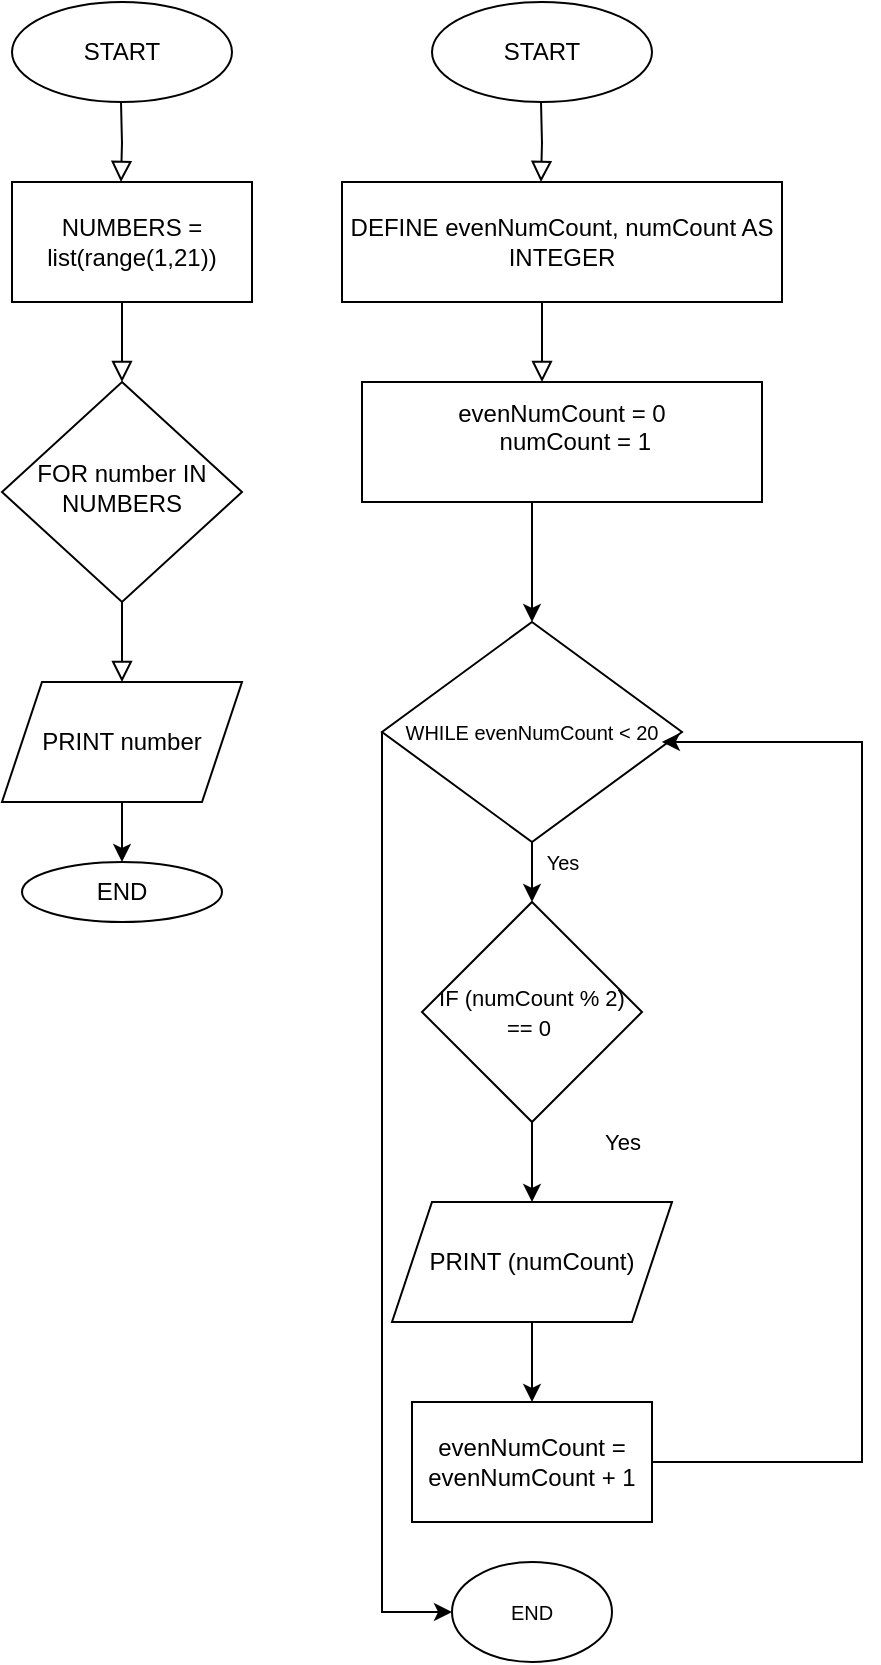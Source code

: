 <mxfile version="15.4.3" type="github">
  <diagram id="C5RBs43oDa-KdzZeNtuy" name="Page-1">
    <mxGraphModel dx="1186" dy="614" grid="1" gridSize="10" guides="1" tooltips="1" connect="1" arrows="1" fold="1" page="1" pageScale="1" pageWidth="827" pageHeight="1169" math="0" shadow="0">
      <root>
        <mxCell id="WIyWlLk6GJQsqaUBKTNV-0" />
        <mxCell id="WIyWlLk6GJQsqaUBKTNV-1" parent="WIyWlLk6GJQsqaUBKTNV-0" />
        <mxCell id="WIyWlLk6GJQsqaUBKTNV-4" value="" style="rounded=0;html=1;jettySize=auto;orthogonalLoop=1;fontSize=11;endArrow=block;endFill=0;endSize=8;strokeWidth=1;shadow=0;labelBackgroundColor=none;edgeStyle=orthogonalEdgeStyle;" parent="WIyWlLk6GJQsqaUBKTNV-1" target="WIyWlLk6GJQsqaUBKTNV-10" edge="1">
          <mxGeometry y="20" relative="1" as="geometry">
            <mxPoint as="offset" />
            <mxPoint x="220" y="250" as="sourcePoint" />
            <Array as="points">
              <mxPoint x="220" y="270" />
              <mxPoint x="220" y="270" />
            </Array>
          </mxGeometry>
        </mxCell>
        <mxCell id="WIyWlLk6GJQsqaUBKTNV-8" value="" style="rounded=0;html=1;jettySize=auto;orthogonalLoop=1;fontSize=11;endArrow=block;endFill=0;endSize=8;strokeWidth=1;shadow=0;labelBackgroundColor=none;edgeStyle=orthogonalEdgeStyle;" parent="WIyWlLk6GJQsqaUBKTNV-1" source="WIyWlLk6GJQsqaUBKTNV-10" target="79D5s0JLbDaJsejCbR-F-4" edge="1">
          <mxGeometry x="0.333" y="20" relative="1" as="geometry">
            <mxPoint as="offset" />
            <mxPoint x="220" y="520" as="targetPoint" />
          </mxGeometry>
        </mxCell>
        <mxCell id="WIyWlLk6GJQsqaUBKTNV-10" value="FOR number IN NUMBERS" style="rhombus;whiteSpace=wrap;html=1;shadow=0;fontFamily=Helvetica;fontSize=12;align=center;strokeWidth=1;spacing=6;spacingTop=-4;" parent="WIyWlLk6GJQsqaUBKTNV-1" vertex="1">
          <mxGeometry x="160" y="300" width="120" height="110" as="geometry" />
        </mxCell>
        <mxCell id="79D5s0JLbDaJsejCbR-F-0" value="START" style="ellipse;whiteSpace=wrap;html=1;" vertex="1" parent="WIyWlLk6GJQsqaUBKTNV-1">
          <mxGeometry x="165" y="110" width="110" height="50" as="geometry" />
        </mxCell>
        <mxCell id="79D5s0JLbDaJsejCbR-F-1" value="" style="rounded=0;html=1;jettySize=auto;orthogonalLoop=1;fontSize=11;endArrow=block;endFill=0;endSize=8;strokeWidth=1;shadow=0;labelBackgroundColor=none;edgeStyle=orthogonalEdgeStyle;" edge="1" parent="WIyWlLk6GJQsqaUBKTNV-1">
          <mxGeometry y="26" relative="1" as="geometry">
            <mxPoint as="offset" />
            <mxPoint x="219.5" y="160" as="sourcePoint" />
            <mxPoint x="219.5" y="200" as="targetPoint" />
          </mxGeometry>
        </mxCell>
        <mxCell id="79D5s0JLbDaJsejCbR-F-2" value="NUMBERS = list(range(1,21))" style="rounded=0;whiteSpace=wrap;html=1;" vertex="1" parent="WIyWlLk6GJQsqaUBKTNV-1">
          <mxGeometry x="165" y="200" width="120" height="60" as="geometry" />
        </mxCell>
        <mxCell id="79D5s0JLbDaJsejCbR-F-8" value="" style="edgeStyle=orthogonalEdgeStyle;rounded=0;orthogonalLoop=1;jettySize=auto;html=1;" edge="1" parent="WIyWlLk6GJQsqaUBKTNV-1" source="79D5s0JLbDaJsejCbR-F-4" target="79D5s0JLbDaJsejCbR-F-6">
          <mxGeometry relative="1" as="geometry" />
        </mxCell>
        <mxCell id="79D5s0JLbDaJsejCbR-F-4" value="PRINT number" style="shape=parallelogram;perimeter=parallelogramPerimeter;whiteSpace=wrap;html=1;fixedSize=1;" vertex="1" parent="WIyWlLk6GJQsqaUBKTNV-1">
          <mxGeometry x="160" y="450" width="120" height="60" as="geometry" />
        </mxCell>
        <mxCell id="79D5s0JLbDaJsejCbR-F-6" value="END" style="ellipse;whiteSpace=wrap;html=1;" vertex="1" parent="WIyWlLk6GJQsqaUBKTNV-1">
          <mxGeometry x="170" y="540" width="100" height="30" as="geometry" />
        </mxCell>
        <mxCell id="79D5s0JLbDaJsejCbR-F-9" value="" style="rounded=0;html=1;jettySize=auto;orthogonalLoop=1;fontSize=11;endArrow=block;endFill=0;endSize=8;strokeWidth=1;shadow=0;labelBackgroundColor=none;edgeStyle=orthogonalEdgeStyle;" edge="1" parent="WIyWlLk6GJQsqaUBKTNV-1">
          <mxGeometry y="20" relative="1" as="geometry">
            <mxPoint as="offset" />
            <mxPoint x="430" y="250" as="sourcePoint" />
            <Array as="points">
              <mxPoint x="430" y="270" />
              <mxPoint x="430" y="270" />
            </Array>
            <mxPoint x="430" y="300" as="targetPoint" />
          </mxGeometry>
        </mxCell>
        <mxCell id="79D5s0JLbDaJsejCbR-F-12" value="START" style="ellipse;whiteSpace=wrap;html=1;" vertex="1" parent="WIyWlLk6GJQsqaUBKTNV-1">
          <mxGeometry x="375" y="110" width="110" height="50" as="geometry" />
        </mxCell>
        <mxCell id="79D5s0JLbDaJsejCbR-F-13" value="" style="rounded=0;html=1;jettySize=auto;orthogonalLoop=1;fontSize=11;endArrow=block;endFill=0;endSize=8;strokeWidth=1;shadow=0;labelBackgroundColor=none;edgeStyle=orthogonalEdgeStyle;" edge="1" parent="WIyWlLk6GJQsqaUBKTNV-1">
          <mxGeometry y="26" relative="1" as="geometry">
            <mxPoint as="offset" />
            <mxPoint x="429.5" y="160" as="sourcePoint" />
            <mxPoint x="429.5" y="200" as="targetPoint" />
          </mxGeometry>
        </mxCell>
        <mxCell id="79D5s0JLbDaJsejCbR-F-14" value="DEFINE evenNumCount, numCount AS INTEGER" style="rounded=0;whiteSpace=wrap;html=1;" vertex="1" parent="WIyWlLk6GJQsqaUBKTNV-1">
          <mxGeometry x="330" y="200" width="220" height="60" as="geometry" />
        </mxCell>
        <mxCell id="79D5s0JLbDaJsejCbR-F-20" value="" style="edgeStyle=orthogonalEdgeStyle;rounded=0;orthogonalLoop=1;jettySize=auto;html=1;" edge="1" parent="WIyWlLk6GJQsqaUBKTNV-1" source="79D5s0JLbDaJsejCbR-F-18" target="79D5s0JLbDaJsejCbR-F-19">
          <mxGeometry relative="1" as="geometry">
            <Array as="points">
              <mxPoint x="425" y="370" />
              <mxPoint x="425" y="370" />
            </Array>
          </mxGeometry>
        </mxCell>
        <mxCell id="79D5s0JLbDaJsejCbR-F-18" value="&lt;div&gt;evenNumCount = 0&lt;/div&gt;&lt;div&gt;&amp;nbsp; &amp;nbsp; numCount = 1&lt;/div&gt;&lt;div&gt;&lt;br&gt;&lt;/div&gt;" style="rounded=0;whiteSpace=wrap;html=1;" vertex="1" parent="WIyWlLk6GJQsqaUBKTNV-1">
          <mxGeometry x="340" y="300" width="200" height="60" as="geometry" />
        </mxCell>
        <mxCell id="79D5s0JLbDaJsejCbR-F-22" value="" style="edgeStyle=orthogonalEdgeStyle;rounded=0;orthogonalLoop=1;jettySize=auto;html=1;" edge="1" parent="WIyWlLk6GJQsqaUBKTNV-1" source="79D5s0JLbDaJsejCbR-F-19" target="79D5s0JLbDaJsejCbR-F-21">
          <mxGeometry relative="1" as="geometry" />
        </mxCell>
        <mxCell id="79D5s0JLbDaJsejCbR-F-19" value="&lt;div&gt;&lt;span&gt;&lt;font style=&quot;font-size: 10px&quot;&gt;WHILE evenNumCount &amp;lt; 20&lt;/font&gt;&lt;/span&gt;&lt;/div&gt;" style="rhombus;whiteSpace=wrap;html=1;rounded=0;align=center;" vertex="1" parent="WIyWlLk6GJQsqaUBKTNV-1">
          <mxGeometry x="350" y="420" width="150" height="110" as="geometry" />
        </mxCell>
        <mxCell id="79D5s0JLbDaJsejCbR-F-24" value="" style="edgeStyle=orthogonalEdgeStyle;rounded=0;orthogonalLoop=1;jettySize=auto;html=1;fontSize=11;" edge="1" parent="WIyWlLk6GJQsqaUBKTNV-1" source="79D5s0JLbDaJsejCbR-F-21" target="79D5s0JLbDaJsejCbR-F-23">
          <mxGeometry relative="1" as="geometry" />
        </mxCell>
        <mxCell id="79D5s0JLbDaJsejCbR-F-21" value="&lt;font style=&quot;font-size: 11px&quot;&gt;IF (numCount % 2) == 0&amp;nbsp;&lt;/font&gt;" style="rhombus;whiteSpace=wrap;html=1;rounded=0;" vertex="1" parent="WIyWlLk6GJQsqaUBKTNV-1">
          <mxGeometry x="370" y="560" width="110" height="110" as="geometry" />
        </mxCell>
        <mxCell id="79D5s0JLbDaJsejCbR-F-27" value="" style="edgeStyle=orthogonalEdgeStyle;rounded=0;orthogonalLoop=1;jettySize=auto;html=1;fontSize=11;" edge="1" parent="WIyWlLk6GJQsqaUBKTNV-1" source="79D5s0JLbDaJsejCbR-F-23" target="79D5s0JLbDaJsejCbR-F-26">
          <mxGeometry relative="1" as="geometry" />
        </mxCell>
        <mxCell id="79D5s0JLbDaJsejCbR-F-23" value="PRINT (numCount)" style="shape=parallelogram;perimeter=parallelogramPerimeter;whiteSpace=wrap;html=1;fixedSize=1;rounded=0;" vertex="1" parent="WIyWlLk6GJQsqaUBKTNV-1">
          <mxGeometry x="355" y="710" width="140" height="60" as="geometry" />
        </mxCell>
        <mxCell id="79D5s0JLbDaJsejCbR-F-25" value="Yes" style="text;html=1;align=center;verticalAlign=middle;resizable=0;points=[];autosize=1;strokeColor=none;fillColor=none;fontSize=11;" vertex="1" parent="WIyWlLk6GJQsqaUBKTNV-1">
          <mxGeometry x="455" y="670" width="30" height="20" as="geometry" />
        </mxCell>
        <mxCell id="79D5s0JLbDaJsejCbR-F-29" value="" style="edgeStyle=orthogonalEdgeStyle;rounded=0;orthogonalLoop=1;jettySize=auto;html=1;fontSize=11;entryX=0.933;entryY=0.545;entryDx=0;entryDy=0;entryPerimeter=0;" edge="1" parent="WIyWlLk6GJQsqaUBKTNV-1" source="79D5s0JLbDaJsejCbR-F-26" target="79D5s0JLbDaJsejCbR-F-19">
          <mxGeometry relative="1" as="geometry">
            <mxPoint x="500" y="480" as="targetPoint" />
            <Array as="points">
              <mxPoint x="590" y="840" />
              <mxPoint x="590" y="480" />
            </Array>
          </mxGeometry>
        </mxCell>
        <mxCell id="79D5s0JLbDaJsejCbR-F-26" value="evenNumCount = evenNumCount + 1" style="whiteSpace=wrap;html=1;rounded=0;" vertex="1" parent="WIyWlLk6GJQsqaUBKTNV-1">
          <mxGeometry x="365" y="810" width="120" height="60" as="geometry" />
        </mxCell>
        <mxCell id="79D5s0JLbDaJsejCbR-F-30" value="Yes" style="text;html=1;align=center;verticalAlign=middle;resizable=0;points=[];autosize=1;strokeColor=none;fillColor=none;fontSize=10;" vertex="1" parent="WIyWlLk6GJQsqaUBKTNV-1">
          <mxGeometry x="425" y="530" width="30" height="20" as="geometry" />
        </mxCell>
        <mxCell id="79D5s0JLbDaJsejCbR-F-31" value="" style="edgeStyle=orthogonalEdgeStyle;rounded=0;orthogonalLoop=1;jettySize=auto;html=1;fontSize=11;entryX=0;entryY=0.5;entryDx=0;entryDy=0;" edge="1" parent="WIyWlLk6GJQsqaUBKTNV-1" source="79D5s0JLbDaJsejCbR-F-19" target="79D5s0JLbDaJsejCbR-F-33">
          <mxGeometry relative="1" as="geometry">
            <mxPoint x="350" y="770" as="sourcePoint" />
            <mxPoint x="380" y="910" as="targetPoint" />
            <Array as="points">
              <mxPoint x="350" y="915" />
            </Array>
          </mxGeometry>
        </mxCell>
        <mxCell id="79D5s0JLbDaJsejCbR-F-33" value="END" style="ellipse;whiteSpace=wrap;html=1;fontSize=10;align=center;" vertex="1" parent="WIyWlLk6GJQsqaUBKTNV-1">
          <mxGeometry x="385" y="890" width="80" height="50" as="geometry" />
        </mxCell>
      </root>
    </mxGraphModel>
  </diagram>
</mxfile>
